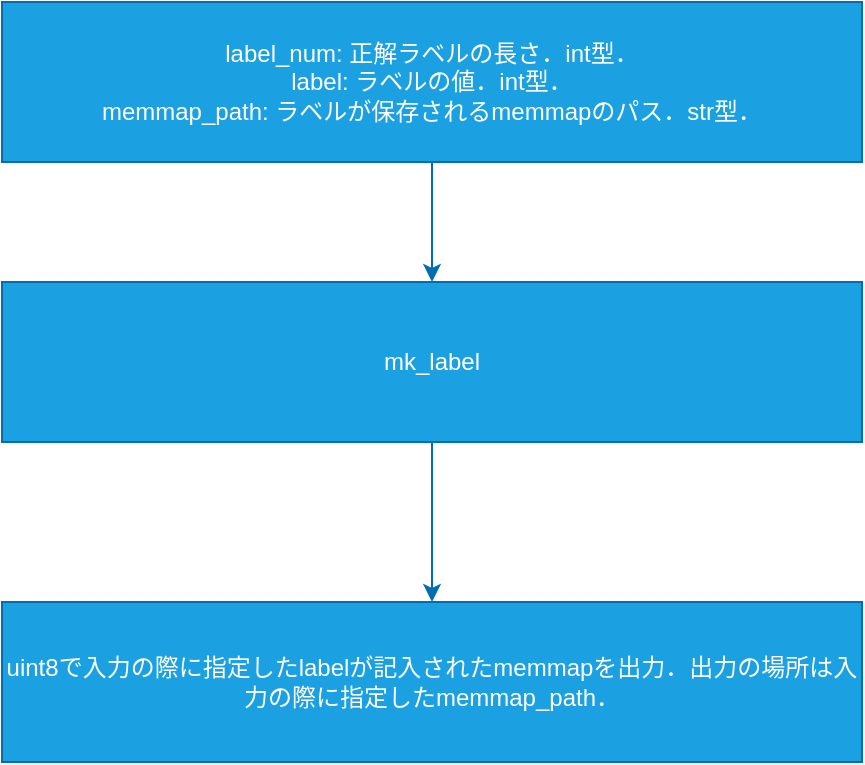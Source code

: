 <mxfile>
    <diagram id="mjkTPNLbizRkJPYOy3Qu" name="ページ1">
        <mxGraphModel dx="1204" dy="642" grid="1" gridSize="10" guides="1" tooltips="1" connect="1" arrows="1" fold="1" page="1" pageScale="1" pageWidth="827" pageHeight="1169" math="0" shadow="0">
            <root>
                <mxCell id="0"/>
                <mxCell id="1" parent="0"/>
                <mxCell id="5" style="edgeStyle=none;html=1;exitX=0.5;exitY=1;exitDx=0;exitDy=0;entryX=0.5;entryY=0;entryDx=0;entryDy=0;fillColor=#1ba1e2;strokeColor=#006EAF;fontColor=#000000;" parent="1" source="2" target="3" edge="1">
                    <mxGeometry relative="1" as="geometry"/>
                </mxCell>
                <mxCell id="2" value="label_num: 正解ラベルの長さ．int型．&lt;br&gt;label: ラベルの値．int型．&lt;br&gt;memmap_path: ラベルが保存されるmemmapのパス．str型．" style="rounded=0;whiteSpace=wrap;html=1;fillColor=#1ba1e2;strokeColor=#006EAF;fontColor=#ffffff;" parent="1" vertex="1">
                    <mxGeometry x="190" y="80" width="430" height="80" as="geometry"/>
                </mxCell>
                <mxCell id="6" style="edgeStyle=none;html=1;exitX=0.5;exitY=1;exitDx=0;exitDy=0;fillColor=#1ba1e2;strokeColor=#006EAF;fontColor=#000000;" parent="1" source="3" target="4" edge="1">
                    <mxGeometry relative="1" as="geometry"/>
                </mxCell>
                <mxCell id="3" value="mk_label" style="rounded=0;whiteSpace=wrap;html=1;fillColor=#1ba1e2;strokeColor=#006EAF;fontColor=#ffffff;" parent="1" vertex="1">
                    <mxGeometry x="190" y="220" width="430" height="80" as="geometry"/>
                </mxCell>
                <mxCell id="4" value="uint8で入力の際に指定したlabelが記入されたmemmapを出力．出力の場所は入力の際に指定したmemmap_path．" style="rounded=0;whiteSpace=wrap;html=1;fillColor=#1ba1e2;strokeColor=#006EAF;fontColor=#ffffff;" parent="1" vertex="1">
                    <mxGeometry x="190" y="380" width="430" height="80" as="geometry"/>
                </mxCell>
            </root>
        </mxGraphModel>
    </diagram>
</mxfile>